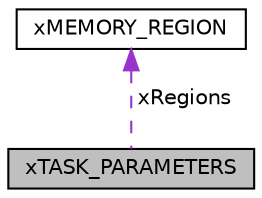 digraph "xTASK_PARAMETERS"
{
  edge [fontname="Helvetica",fontsize="10",labelfontname="Helvetica",labelfontsize="10"];
  node [fontname="Helvetica",fontsize="10",shape=record];
  Node1 [label="xTASK_PARAMETERS",height=0.2,width=0.4,color="black", fillcolor="grey75", style="filled" fontcolor="black"];
  Node2 -> Node1 [dir="back",color="darkorchid3",fontsize="10",style="dashed",label=" xRegions" ,fontname="Helvetica"];
  Node2 [label="xMEMORY_REGION",height=0.2,width=0.4,color="black", fillcolor="white", style="filled",URL="$da/d7e/structxMEMORY__REGION.html"];
}
